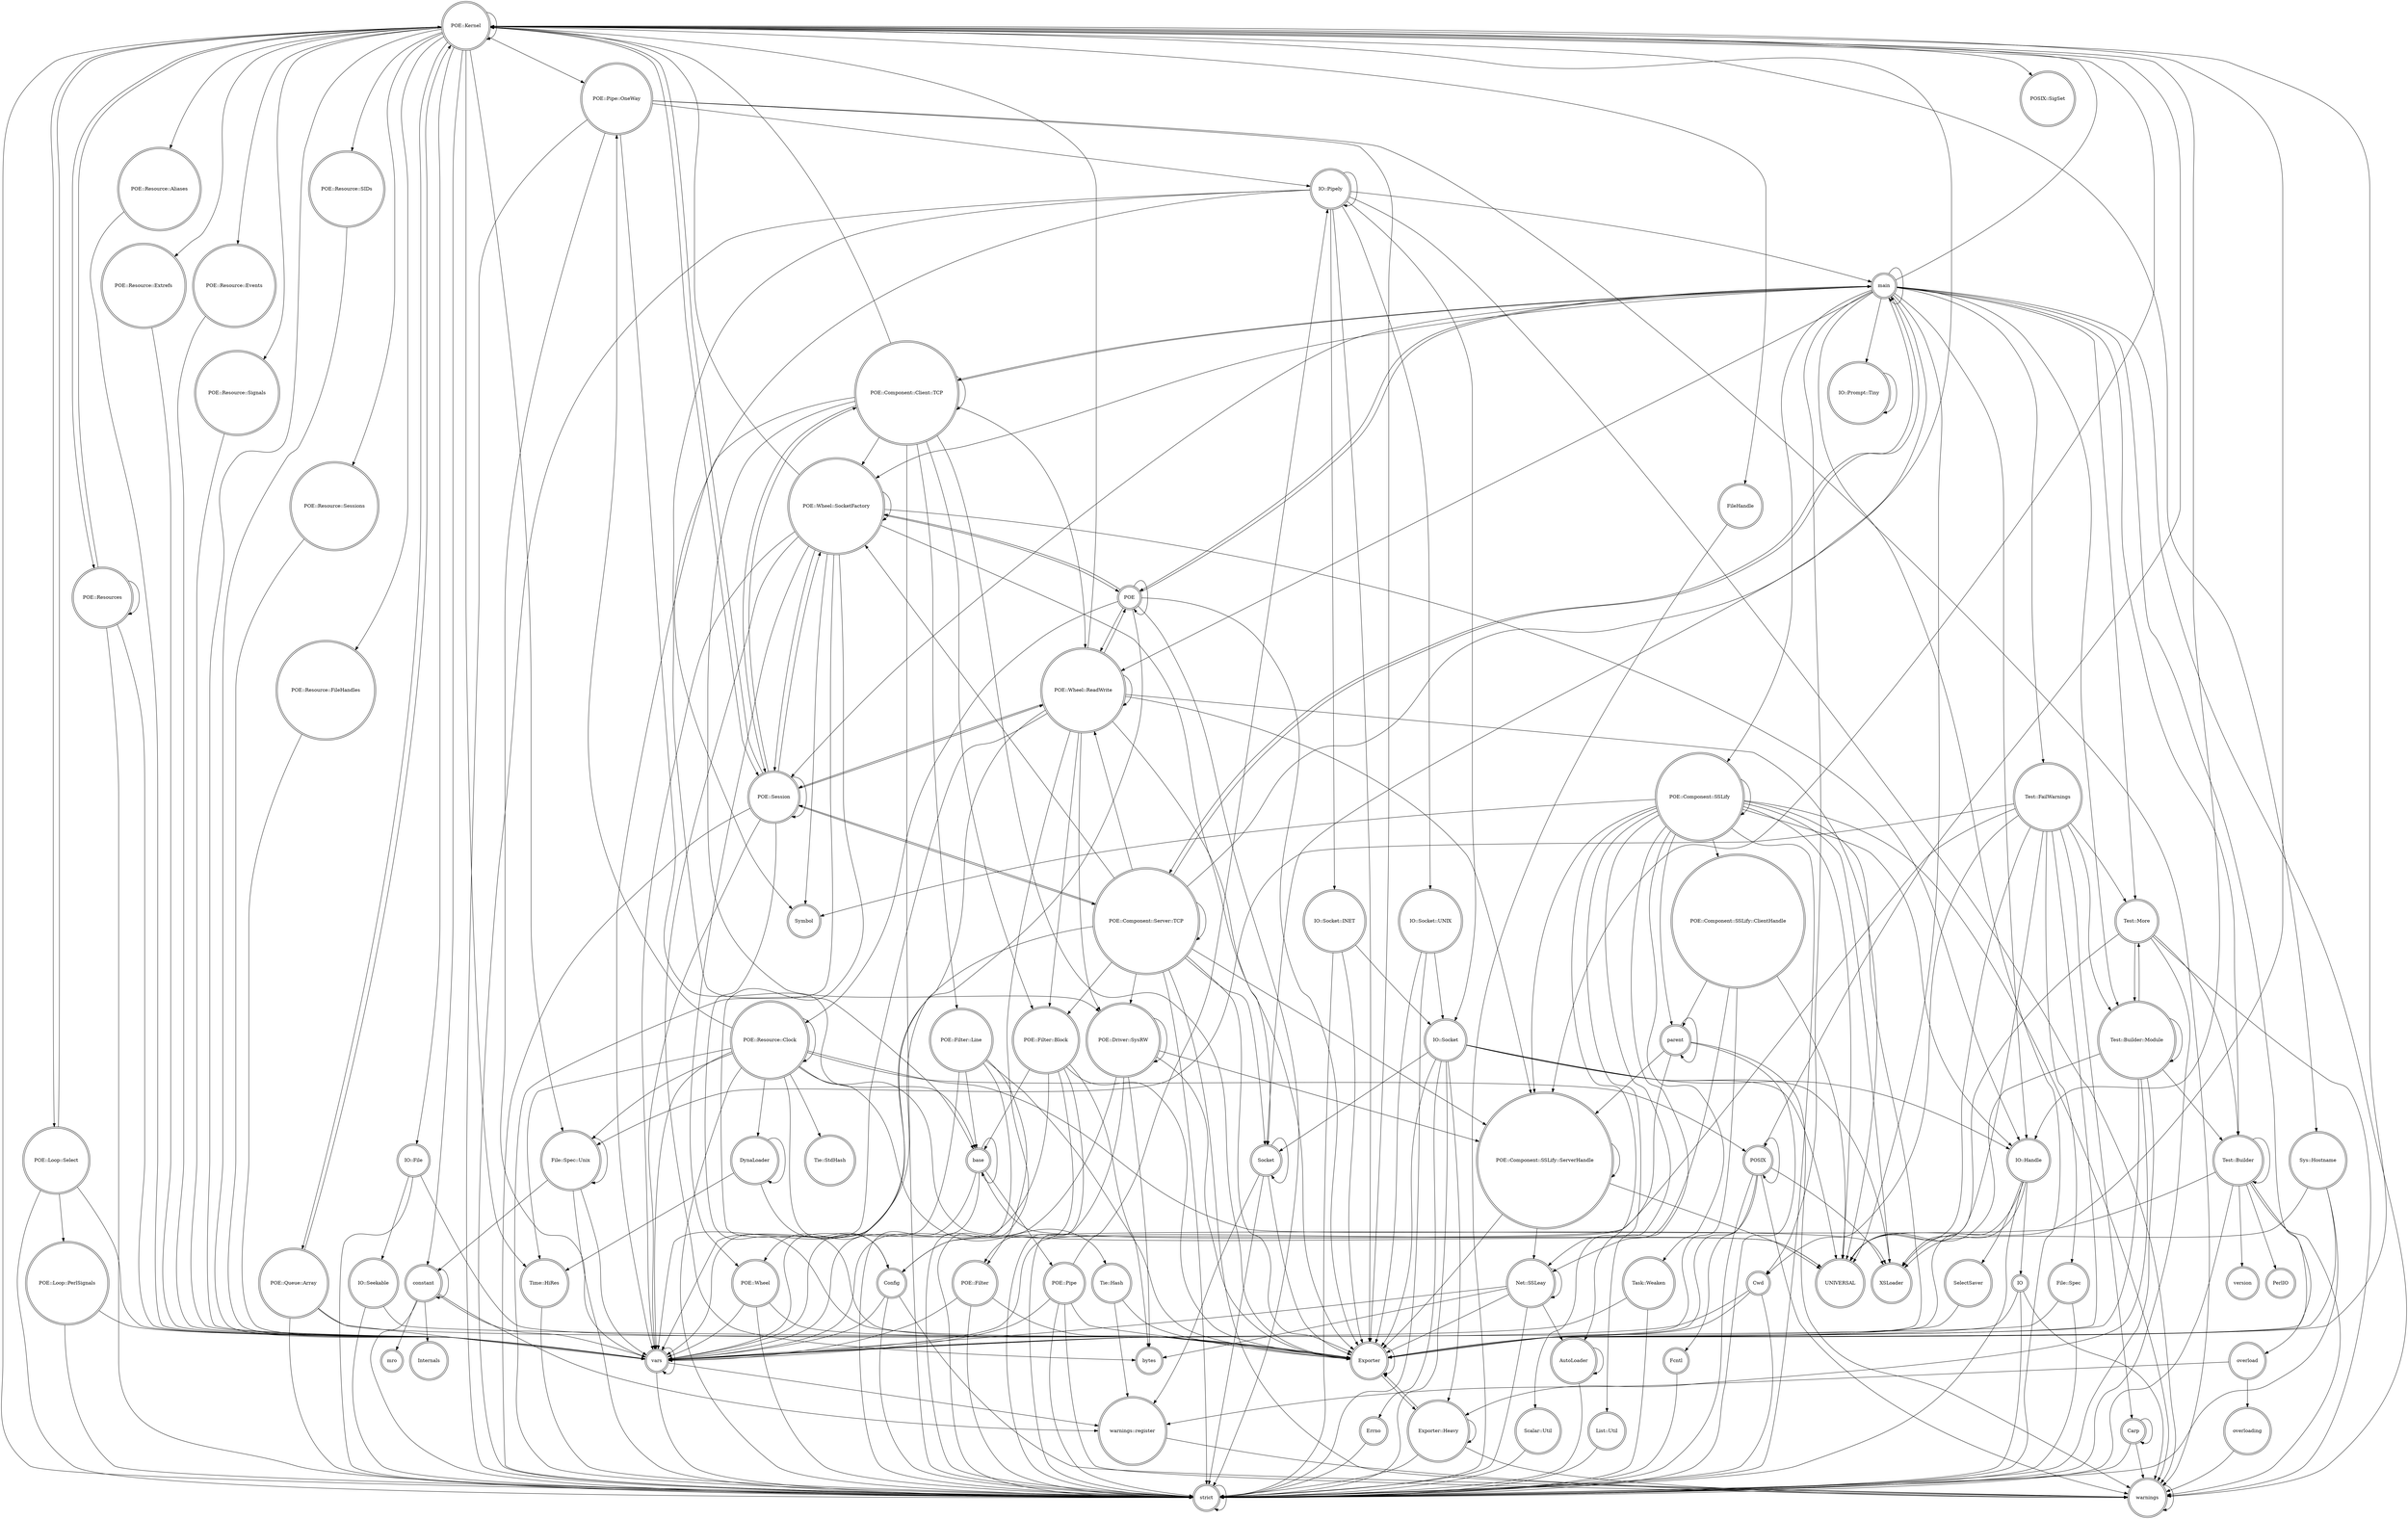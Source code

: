 digraph {
graph [overlap=false]
node [shape=doublecircle];
"POSIX" -> "Fcntl";
"POE::Kernel" -> "UNIVERSAL";
"Test::FailWarnings" -> "File::Spec";
"File::Spec" -> "strict";
"Time::HiRes" -> "strict";
"POE::Component::Client::TCP" -> "main";
"POE::Queue::Array" -> "strict";
"IO::Pipely" -> "warnings";
"IO::Socket::INET" -> "IO::Socket";
"File::Spec::Unix" -> "strict";
"constant" -> "Internals";
"POE::Resource::Clock" -> "XSLoader";
"POE::Pipe::OneWay" -> "vars";
"POE" -> "POE::Wheel::SocketFactory";
"POE::Kernel" -> "POE::Pipe::OneWay";
"IO::Prompt::Tiny" -> "IO::Prompt::Tiny";
"POE::Wheel::ReadWrite" -> "POE";
"Exporter::Heavy" -> "warnings";
"POE::Wheel::SocketFactory" -> "Symbol";
"POE::Component::Server::TCP" -> "POE::Wheel::SocketFactory";
"Socket" -> "warnings::register";
"POE::Component::Client::TCP" -> "POE::Filter::Block";
"POE::Session" -> "POE::Component::Client::TCP";
"Exporter::Heavy" -> "Exporter";
"POE::Kernel" -> "POE::Queue::Array";
"Test::Builder::Module" -> "Exporter::Heavy";
"POE::Resource::Clock" -> "Time::HiRes";
"Test::FailWarnings" -> "Cwd";
"Test::FailWarnings" -> "Exporter";
"main" -> "POE::Component::Server::TCP";
"POE::Resource::SIDs" -> "vars";
"Net::SSLeay" -> "bytes";
"Test::Builder" -> "version";
"Sys::Hostname" -> "XSLoader";
"POE::Filter::Block" -> "vars";
"POE::Kernel" -> "POE::Loop::Select";
"Cwd" -> "strict";
"Exporter::Heavy" -> "strict";
"POE::Component::SSLify" -> "POE::Component::SSLify::ServerHandle";
"POE::Wheel::ReadWrite" -> "POE::Driver::SysRW";
"POE::Loop::Select" -> "POE::Loop::PerlSignals";
"IO::Socket::INET" -> "Exporter";
"POE::Pipe::OneWay" -> "Exporter";
"POE::Filter::Block" -> "Exporter";
"POE::Queue::Array" -> "Exporter";
"POE" -> "strict";
"POE::Component::Server::TCP" -> "strict";
"POE::Component::Client::TCP" -> "POE::Component::Client::TCP";
"POE::Wheel::SocketFactory" -> "Socket";
"Net::SSLeay" -> "strict";
"Test::FailWarnings" -> "Test::Builder::Module";
"Exporter" -> "Exporter";
"POE::Pipe" -> "strict";
"Carp" -> "strict";
"POE::Wheel::ReadWrite" -> "strict";
"POE::Component::Client::TCP" -> "POE::Wheel::SocketFactory";
"POE::Wheel" -> "Exporter";
"POE::Wheel::ReadWrite" -> "vars";
"main" -> "POE";
"Config" -> "strict";
"POE::Kernel" -> "POE::Resource::Events";
"POE::Component::SSLify" -> "strict";
"Test::Builder::Module" -> "Exporter";
"POE::Queue::Array" -> "vars";
"POE::Wheel" -> "vars";
"POE" -> "POE";
"IO::Seekable" -> "strict";
"AutoLoader" -> "AutoLoader";
"base" -> "base";
"POE::Kernel" -> "POE::Resource::Sessions";
"warnings::register" -> "warnings";
"POE::Wheel::ReadWrite" -> "POE::Wheel::ReadWrite";
"vars" -> "warnings::register";
"Test::Builder" -> "warnings";
"Net::SSLeay" -> "Exporter";
"POE::Filter::Line" -> "Exporter";
"POE::Driver::SysRW" -> "bytes";
"POE::Component::Server::TCP" -> "POE::Component::SSLify::ServerHandle";
"IO::Seekable" -> "Exporter";
"POSIX" -> "POSIX";
"IO::Socket" -> "XSLoader";
"POE::Wheel::ReadWrite" -> "UNIVERSAL";
"main" -> "POE::Wheel::SocketFactory";
"POE::Component::Server::TCP" -> "POE::Component::Server::TCP";
"POE::Wheel::SocketFactory" -> "POE::Wheel::SocketFactory";
"POE::Session" -> "vars";
"POE" -> "POE::Wheel::ReadWrite";
"POE::Component::SSLify" -> "warnings";
"POE::Loop::PerlSignals" -> "strict";
"main" -> "Socket";
"IO" -> "strict";
"Errno" -> "strict";
"Socket" -> "Exporter";
"constant" -> "strict";
"IO::Socket" -> "Errno";
"Test::FailWarnings" -> "Carp";
"constant" -> "vars";
"POE::Kernel" -> "strict";
"POE::Component::Client::TCP" -> "strict";
"POE::Kernel" -> "POE::Kernel";
"IO" -> "warnings";
"POE::Queue::Array" -> "POE::Kernel";
"POE::Kernel" -> "POE::Resources";
"DynaLoader" -> "Time::HiRes";
"POE::Filter" -> "vars";
"POE::Session" -> "POE::Wheel::SocketFactory";
"IO::Handle" -> "SelectSaver";
"IO::Handle" -> "XSLoader";
"POE::Component::SSLify" -> "Symbol";
"Test::More" -> "Test::Builder::Module";
"POE::Component::Client::TCP" -> "POE::Wheel::ReadWrite";
"POE::Component::SSLify" -> "parent";
"POE::Pipe::OneWay" -> "warnings";
"main" -> "warnings";
"POE::Session" -> "Exporter";
"POE::Driver::SysRW" -> "POE::Component::SSLify::ServerHandle";
"POE::Kernel" -> "File::Spec::Unix";
"Test::FailWarnings" -> "Config";
"POE::Wheel::ReadWrite" -> "POE::Wheel";
"parent" -> "vars";
"POE::Session" -> "POE::Kernel";
"Test::More" -> "warnings";
"main" -> "POE::Session";
"POE::Kernel" -> "Time::HiRes";
"POE::Resource::Clock" -> "vars";
"Cwd" -> "vars";
"POE::Session" -> "strict";
"Net::SSLeay" -> "vars";
"POE::Filter" -> "Exporter";
"main" -> "main";
"POE::Wheel::ReadWrite" -> "Exporter";
"POE::Pipe" -> "warnings";
"POE::Filter::Block" -> "base";
"main" -> "POE::Component::SSLify";
"POE::Wheel::SocketFactory" -> "bytes";
"parent" -> "warnings";
"IO::Socket" -> "Socket";
"IO::Handle" -> "IO";
"IO::File" -> "IO::Seekable";
"Test::More" -> "UNIVERSAL";
"parent" -> "parent";
"IO::Pipely" -> "Exporter";
"POE::Wheel::SocketFactory" -> "POE";
"POE::Kernel" -> "POE::Resource::FileHandles";
"main" -> "Exporter";
"POE::Loop::PerlSignals" -> "vars";
"POE::Resource::Clock" -> "POE::Pipe::OneWay";
"POE::Resources" -> "POE::Resources";
"Cwd" -> "Exporter";
"POE::Component::Client::TCP" -> "POE::Filter::Line";
"POE::Driver::SysRW" -> "POE::Driver::SysRW";
"POE::Wheel::ReadWrite" -> "POE::Filter::Block";
"POE::Loop::Select" -> "vars";
"main" -> "POE::Kernel";
"Test::FailWarnings" -> "Test::More";
"Test::Builder" -> "overload";
"POE::Resource::Aliases" -> "vars";
"POE::Kernel" -> "POE::Resource::Aliases";
"POE::Component::SSLify::ClientHandle" -> "Exporter";
"IO::Socket::INET" -> "strict";
"POE::Component::Server::TCP" -> "Socket";
"POSIX" -> "warnings";
"IO::Pipely" -> "strict";
"POE::Component::Client::TCP" -> "POE::Session";
"DynaLoader" -> "DynaLoader";
"Socket" -> "strict";
"POE" -> "vars";
"POSIX" -> "XSLoader";
"POE::Component::Client::TCP" -> "Exporter";
"POE::Pipe" -> "IO::Pipely";
"main" -> "POE::Component::Client::TCP";
"POE::Pipe" -> "Exporter";
"base" -> "vars";
"POE::Component::Server::TCP" -> "Exporter";
"File::Spec" -> "vars";
"IO::Pipely" -> "IO::Socket::UNIX";
"POE::Filter::Line" -> "vars";
"IO" -> "Exporter";
"Task::Weaken" -> "vars";
"AutoLoader" -> "strict";
"IO::Pipely" -> "Symbol";
"base" -> "POE::Pipe";
"POE::Component::SSLify" -> "Exporter";
"POE::Component::SSLify::ClientHandle" -> "Net::SSLeay";
"POE::Resources" -> "POE::Kernel";
"Config" -> "vars";
"IO::Socket::UNIX" -> "Exporter";
"POE::Filter::Block" -> "bytes";
"POE::Component::SSLify" -> "UNIVERSAL";
"POSIX" -> "strict";
"constant" -> "constant";
"Test::Builder::Module" -> "Test::Builder::Module";
"IO::Socket" -> "Exporter";
"Tie::Hash" -> "warnings::register";
"IO::Socket" -> "IO::Handle";
"POE::Wheel::SocketFactory" -> "POE::Wheel";
"Test::FailWarnings" -> "UNIVERSAL";
"Sys::Hostname" -> "strict";
"Fcntl" -> "strict";
"POE::Resource::Clock" -> "POSIX";
"constant" -> "warnings::register";
"POE::Driver::SysRW" -> "Exporter";
"POE::Resource::Clock" -> "UNIVERSAL";
"POE::Component::Server::TCP" -> "POE::Filter::Block";
"Test::Builder" -> "PerlIO";
"IO::File" -> "strict";
"Test::More" -> "strict";
"POE::Pipe::OneWay" -> "IO::Pipely";
"main" -> "UNIVERSAL";
"POE::Resource::Clock" -> "strict";
"POE::Kernel" -> "IO::File";
"POE::Resource::Sessions" -> "vars";
"Scalar::Util" -> "strict";
"IO::Socket::UNIX" -> "strict";
"POE::Pipe" -> "vars";
"Test::FailWarnings" -> "XSLoader";
"Test::Builder" -> "strict";
"POE::Resources" -> "strict";
"POE::Wheel::SocketFactory" -> "Exporter";
"overload" -> "warnings::register";
"Test::More" -> "Test::Builder";
"POE::Pipe::OneWay" -> "base";
"POE::Kernel" -> "Exporter";
"main" -> "Cwd";
"Test::Builder" -> "Config";
"IO::Pipely" -> "main";
"Exporter" -> "Exporter::Heavy";
"Net::SSLeay" -> "Net::SSLeay";
"main" -> "IO::Prompt::Tiny";
"IO::Socket" -> "strict";
"POE" -> "POE::Resource::Clock";
"Socket" -> "Socket";
"main" -> "IO::Handle";
"POE::Resource::Clock" -> "DynaLoader";
"main" -> "Test::Builder::Module";
"POE::Component::Client::TCP" -> "POE::Kernel";
"POE::Filter" -> "strict";
"main" -> "strict";
"POE::Component::SSLify" -> "Net::SSLeay";
"Exporter::Heavy" -> "Exporter::Heavy";
"main" -> "Test::Builder";
"warnings" -> "warnings";
"base" -> "UNIVERSAL";
"IO::Socket::UNIX" -> "IO::Socket";
"POE::Component::SSLify" -> "XSLoader";
"POE::Component::SSLify::ServerHandle" -> "POE::Component::SSLify::ServerHandle";
"File::Spec::Unix" -> "constant";
"POE::Wheel::ReadWrite" -> "POE::Kernel";
"POE::Resource::Clock" -> "File::Spec::Unix";
"POE::Driver::SysRW" -> "strict";
"POE::Filter::Line" -> "base";
"POE::Kernel" -> "FileHandle";
"POE::Component::SSLify" -> "Scalar::Util";
"POE::Wheel::SocketFactory" -> "vars";
"POE::Session" -> "POE::Wheel::ReadWrite";
"POE::Session" -> "POE::Session";
"Tie::Hash" -> "Exporter";
"POE::Kernel" -> "IO::Handle";
"Carp" -> "Carp";
"POE::Wheel" -> "strict";
"POE::Filter::Block" -> "POE::Filter";
"IO::Socket" -> "Exporter::Heavy";
"POE::Resource::Clock" -> "Tie::Hash";
"POE::Resource::Extrefs" -> "vars";
"File::Spec::Unix" -> "vars";
"POE::Component::SSLify::ServerHandle" -> "UNIVERSAL";
"POE::Filter::Block" -> "strict";
"POE::Kernel" -> "Sys::Hostname";
"POE::Pipe::OneWay" -> "strict";
"parent" -> "strict";
"POE::Session" -> "POE::Component::Server::TCP";
"POE" -> "Exporter";
"main" -> "Test::More";
"vars" -> "vars";
"POE::Component::SSLify::ClientHandle" -> "parent";
"POE::Resource::FileHandles" -> "vars";
"FileHandle" -> "strict";
"Test::Builder::Module" -> "UNIVERSAL";
"IO::Pipely" -> "IO::Pipely";
"IO::Handle" -> "Exporter";
"POE::Component::SSLify" -> "AutoLoader";
"IO::Handle" -> "strict";
"main" -> "Test::FailWarnings";
"POE::Wheel::ReadWrite" -> "POE::Session";
"POE::Kernel" -> "POE::Resource::SIDs";
"POE::Kernel" -> "POE::Component::SSLify::ServerHandle";
"IO::Pipely" -> "base";
"strict" -> "strict";
"POE::Kernel" -> "POSIX::SigSet";
"POE::Component::Client::TCP" -> "POE::Driver::SysRW";
"POE::Wheel::SocketFactory" -> "IO::Handle";
"POE::Component::Server::TCP" -> "POE::Session";
"IO::Socket" -> "UNIVERSAL";
"IO::Pipely" -> "IO::Socket";
"Carp" -> "warnings";
"Test::Builder::Module" -> "Test::Builder";
"List::Util" -> "strict";
"File::Spec::Unix" -> "File::Spec::Unix";
"POE::Component::Server::TCP" -> "POE::Driver::SysRW";
"POE::Loop::Select" -> "strict";
"SelectSaver" -> "Exporter";
"Task::Weaken" -> "strict";
"POE::Component::Server::TCP" -> "warnings";
"POE::Resource::Events" -> "vars";
"IO::File" -> "Exporter";
"overload" -> "overloading";
"POE::Resource::Clock" -> "Tie::StdHash";
"POE::Component::Server::TCP" -> "main";
"Test::Builder::Module" -> "Test::More";
"POE::Resource::Clock" -> "POE::Resource::Clock";
"POE::Driver::SysRW" -> "vars";
"POSIX" -> "Exporter";
"overloading" -> "warnings";
"Net::SSLeay" -> "AutoLoader";
"POE::Resource::Signals" -> "vars";
"POE::Component::SSLify" -> "POE::Component::SSLify::ClientHandle";
"constant" -> "mro";
"vars" -> "strict";
"main" -> "POE::Wheel::ReadWrite";
"POE::Component::SSLify" -> "List::Util";
"POE::Wheel::SocketFactory" -> "POE::Kernel";
"DynaLoader" -> "Config";
"POE::Component::Server::TCP" -> "POE::Wheel::ReadWrite";
"POE::Resources" -> "vars";
"POE::Kernel" -> "POE::Resource::Extrefs";
"Sys::Hostname" -> "Exporter";
"POE" -> "main";
"POE::Filter::Line" -> "strict";
"POE::Wheel::ReadWrite" -> "POE::Component::SSLify::ServerHandle";
"POE::Resource::Clock" -> "Config";
"POE::Loop::Select" -> "POE::Kernel";
"POE::Component::SSLify" -> "POE::Component::SSLify";
"POE::Component::SSLify::ServerHandle" -> "Net::SSLeay";
"POE::Wheel::SocketFactory" -> "POE::Session";
"POE::Kernel" -> "constant";
"POE::Kernel" -> "vars";
"POE::Filter::Line" -> "POE::Filter";
"base" -> "strict";
"POE::Component::Server::TCP" -> "POE::Kernel";
"POE::Component::SSLify" -> "Task::Weaken";
"Config" -> "warnings";
"POE::Kernel" -> "POSIX";
"POE::Wheel::SocketFactory" -> "strict";
"Test::Builder::Module" -> "strict";
"POE::Kernel" -> "POE::Session";
"parent" -> "POE::Component::SSLify::ServerHandle";
"POE::Component::SSLify" -> "IO::Handle";
"Test::Builder" -> "Test::Builder";
"IO::Pipely" -> "IO::Socket::INET";
"POE::Component::SSLify::ServerHandle" -> "Exporter";
"POE::Kernel" -> "POE::Resource::Signals";
"POE::Component::Server::TCP" -> "vars";
"POE::Component::SSLify::ClientHandle" -> "UNIVERSAL";
"POE::Component::Client::TCP" -> "vars";
"Test::FailWarnings" -> "File::Spec::Unix";
}
